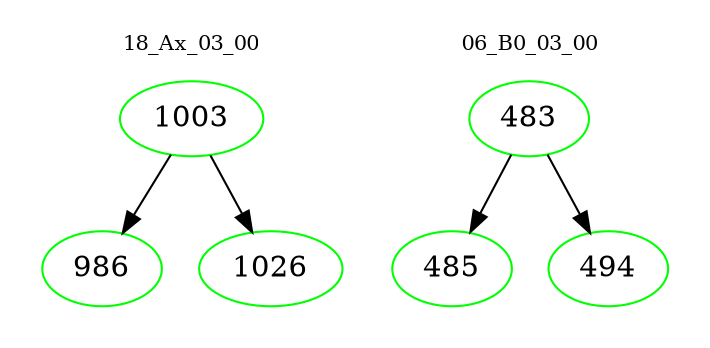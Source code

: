 digraph{
subgraph cluster_0 {
color = white
label = "18_Ax_03_00";
fontsize=10;
T0_1003 [label="1003", color="green"]
T0_1003 -> T0_986 [color="black"]
T0_986 [label="986", color="green"]
T0_1003 -> T0_1026 [color="black"]
T0_1026 [label="1026", color="green"]
}
subgraph cluster_1 {
color = white
label = "06_B0_03_00";
fontsize=10;
T1_483 [label="483", color="green"]
T1_483 -> T1_485 [color="black"]
T1_485 [label="485", color="green"]
T1_483 -> T1_494 [color="black"]
T1_494 [label="494", color="green"]
}
}
